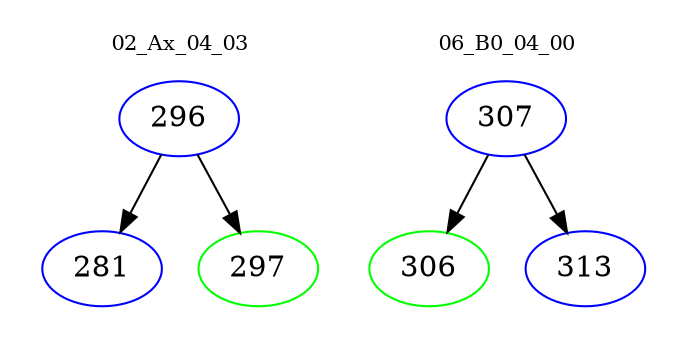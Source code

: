 digraph{
subgraph cluster_0 {
color = white
label = "02_Ax_04_03";
fontsize=10;
T0_296 [label="296", color="blue"]
T0_296 -> T0_281 [color="black"]
T0_281 [label="281", color="blue"]
T0_296 -> T0_297 [color="black"]
T0_297 [label="297", color="green"]
}
subgraph cluster_1 {
color = white
label = "06_B0_04_00";
fontsize=10;
T1_307 [label="307", color="blue"]
T1_307 -> T1_306 [color="black"]
T1_306 [label="306", color="green"]
T1_307 -> T1_313 [color="black"]
T1_313 [label="313", color="blue"]
}
}
